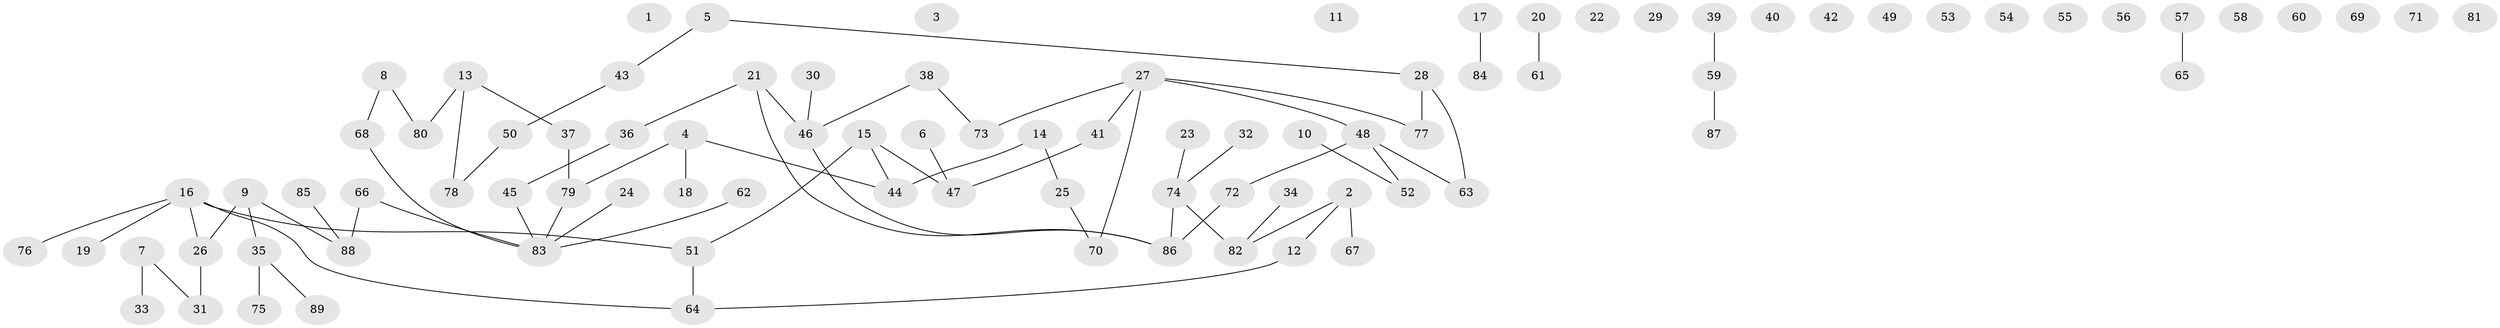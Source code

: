 // coarse degree distribution, {0: 0.3064516129032258, 3: 0.0967741935483871, 4: 0.08064516129032258, 2: 0.22580645161290322, 1: 0.24193548387096775, 6: 0.03225806451612903, 5: 0.016129032258064516}
// Generated by graph-tools (version 1.1) at 2025/16/03/04/25 18:16:29]
// undirected, 89 vertices, 77 edges
graph export_dot {
graph [start="1"]
  node [color=gray90,style=filled];
  1;
  2;
  3;
  4;
  5;
  6;
  7;
  8;
  9;
  10;
  11;
  12;
  13;
  14;
  15;
  16;
  17;
  18;
  19;
  20;
  21;
  22;
  23;
  24;
  25;
  26;
  27;
  28;
  29;
  30;
  31;
  32;
  33;
  34;
  35;
  36;
  37;
  38;
  39;
  40;
  41;
  42;
  43;
  44;
  45;
  46;
  47;
  48;
  49;
  50;
  51;
  52;
  53;
  54;
  55;
  56;
  57;
  58;
  59;
  60;
  61;
  62;
  63;
  64;
  65;
  66;
  67;
  68;
  69;
  70;
  71;
  72;
  73;
  74;
  75;
  76;
  77;
  78;
  79;
  80;
  81;
  82;
  83;
  84;
  85;
  86;
  87;
  88;
  89;
  2 -- 12;
  2 -- 67;
  2 -- 82;
  4 -- 18;
  4 -- 44;
  4 -- 79;
  5 -- 28;
  5 -- 43;
  6 -- 47;
  7 -- 31;
  7 -- 33;
  8 -- 68;
  8 -- 80;
  9 -- 26;
  9 -- 35;
  9 -- 88;
  10 -- 52;
  12 -- 64;
  13 -- 37;
  13 -- 78;
  13 -- 80;
  14 -- 25;
  14 -- 44;
  15 -- 44;
  15 -- 47;
  15 -- 51;
  16 -- 19;
  16 -- 26;
  16 -- 51;
  16 -- 64;
  16 -- 76;
  17 -- 84;
  20 -- 61;
  21 -- 36;
  21 -- 46;
  21 -- 86;
  23 -- 74;
  24 -- 83;
  25 -- 70;
  26 -- 31;
  27 -- 41;
  27 -- 48;
  27 -- 70;
  27 -- 73;
  27 -- 77;
  28 -- 63;
  28 -- 77;
  30 -- 46;
  32 -- 74;
  34 -- 82;
  35 -- 75;
  35 -- 89;
  36 -- 45;
  37 -- 79;
  38 -- 46;
  38 -- 73;
  39 -- 59;
  41 -- 47;
  43 -- 50;
  45 -- 83;
  46 -- 86;
  48 -- 52;
  48 -- 63;
  48 -- 72;
  50 -- 78;
  51 -- 64;
  57 -- 65;
  59 -- 87;
  62 -- 83;
  66 -- 83;
  66 -- 88;
  68 -- 83;
  72 -- 86;
  74 -- 82;
  74 -- 86;
  79 -- 83;
  85 -- 88;
}
